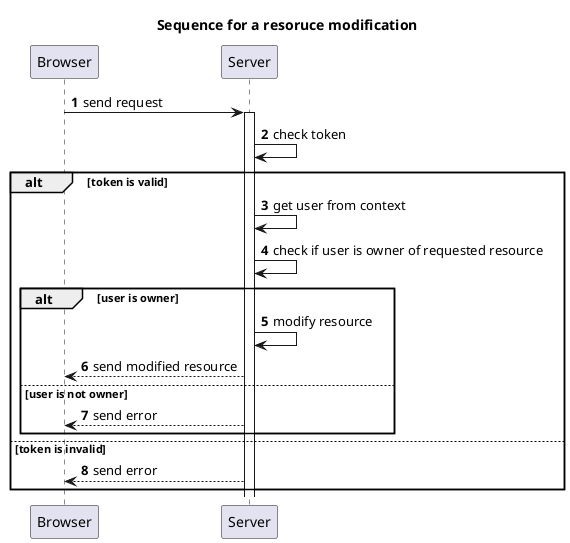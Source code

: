 @startuml

title Sequence for a resoruce modification
autonumber

participant "Browser" as browser
participant "Server" as server

browser -> server : send request
activate server
server -> server : check token
alt token is valid
    server -> server : get user from context
    server -> server : check if user is owner of requested resource
    alt user is owner
        server -> server : modify resource
        server --> browser : send modified resource
    else user is not owner
        server --> browser : send error
    end
else token is invalid
    server --> browser : send error
end

@enduml